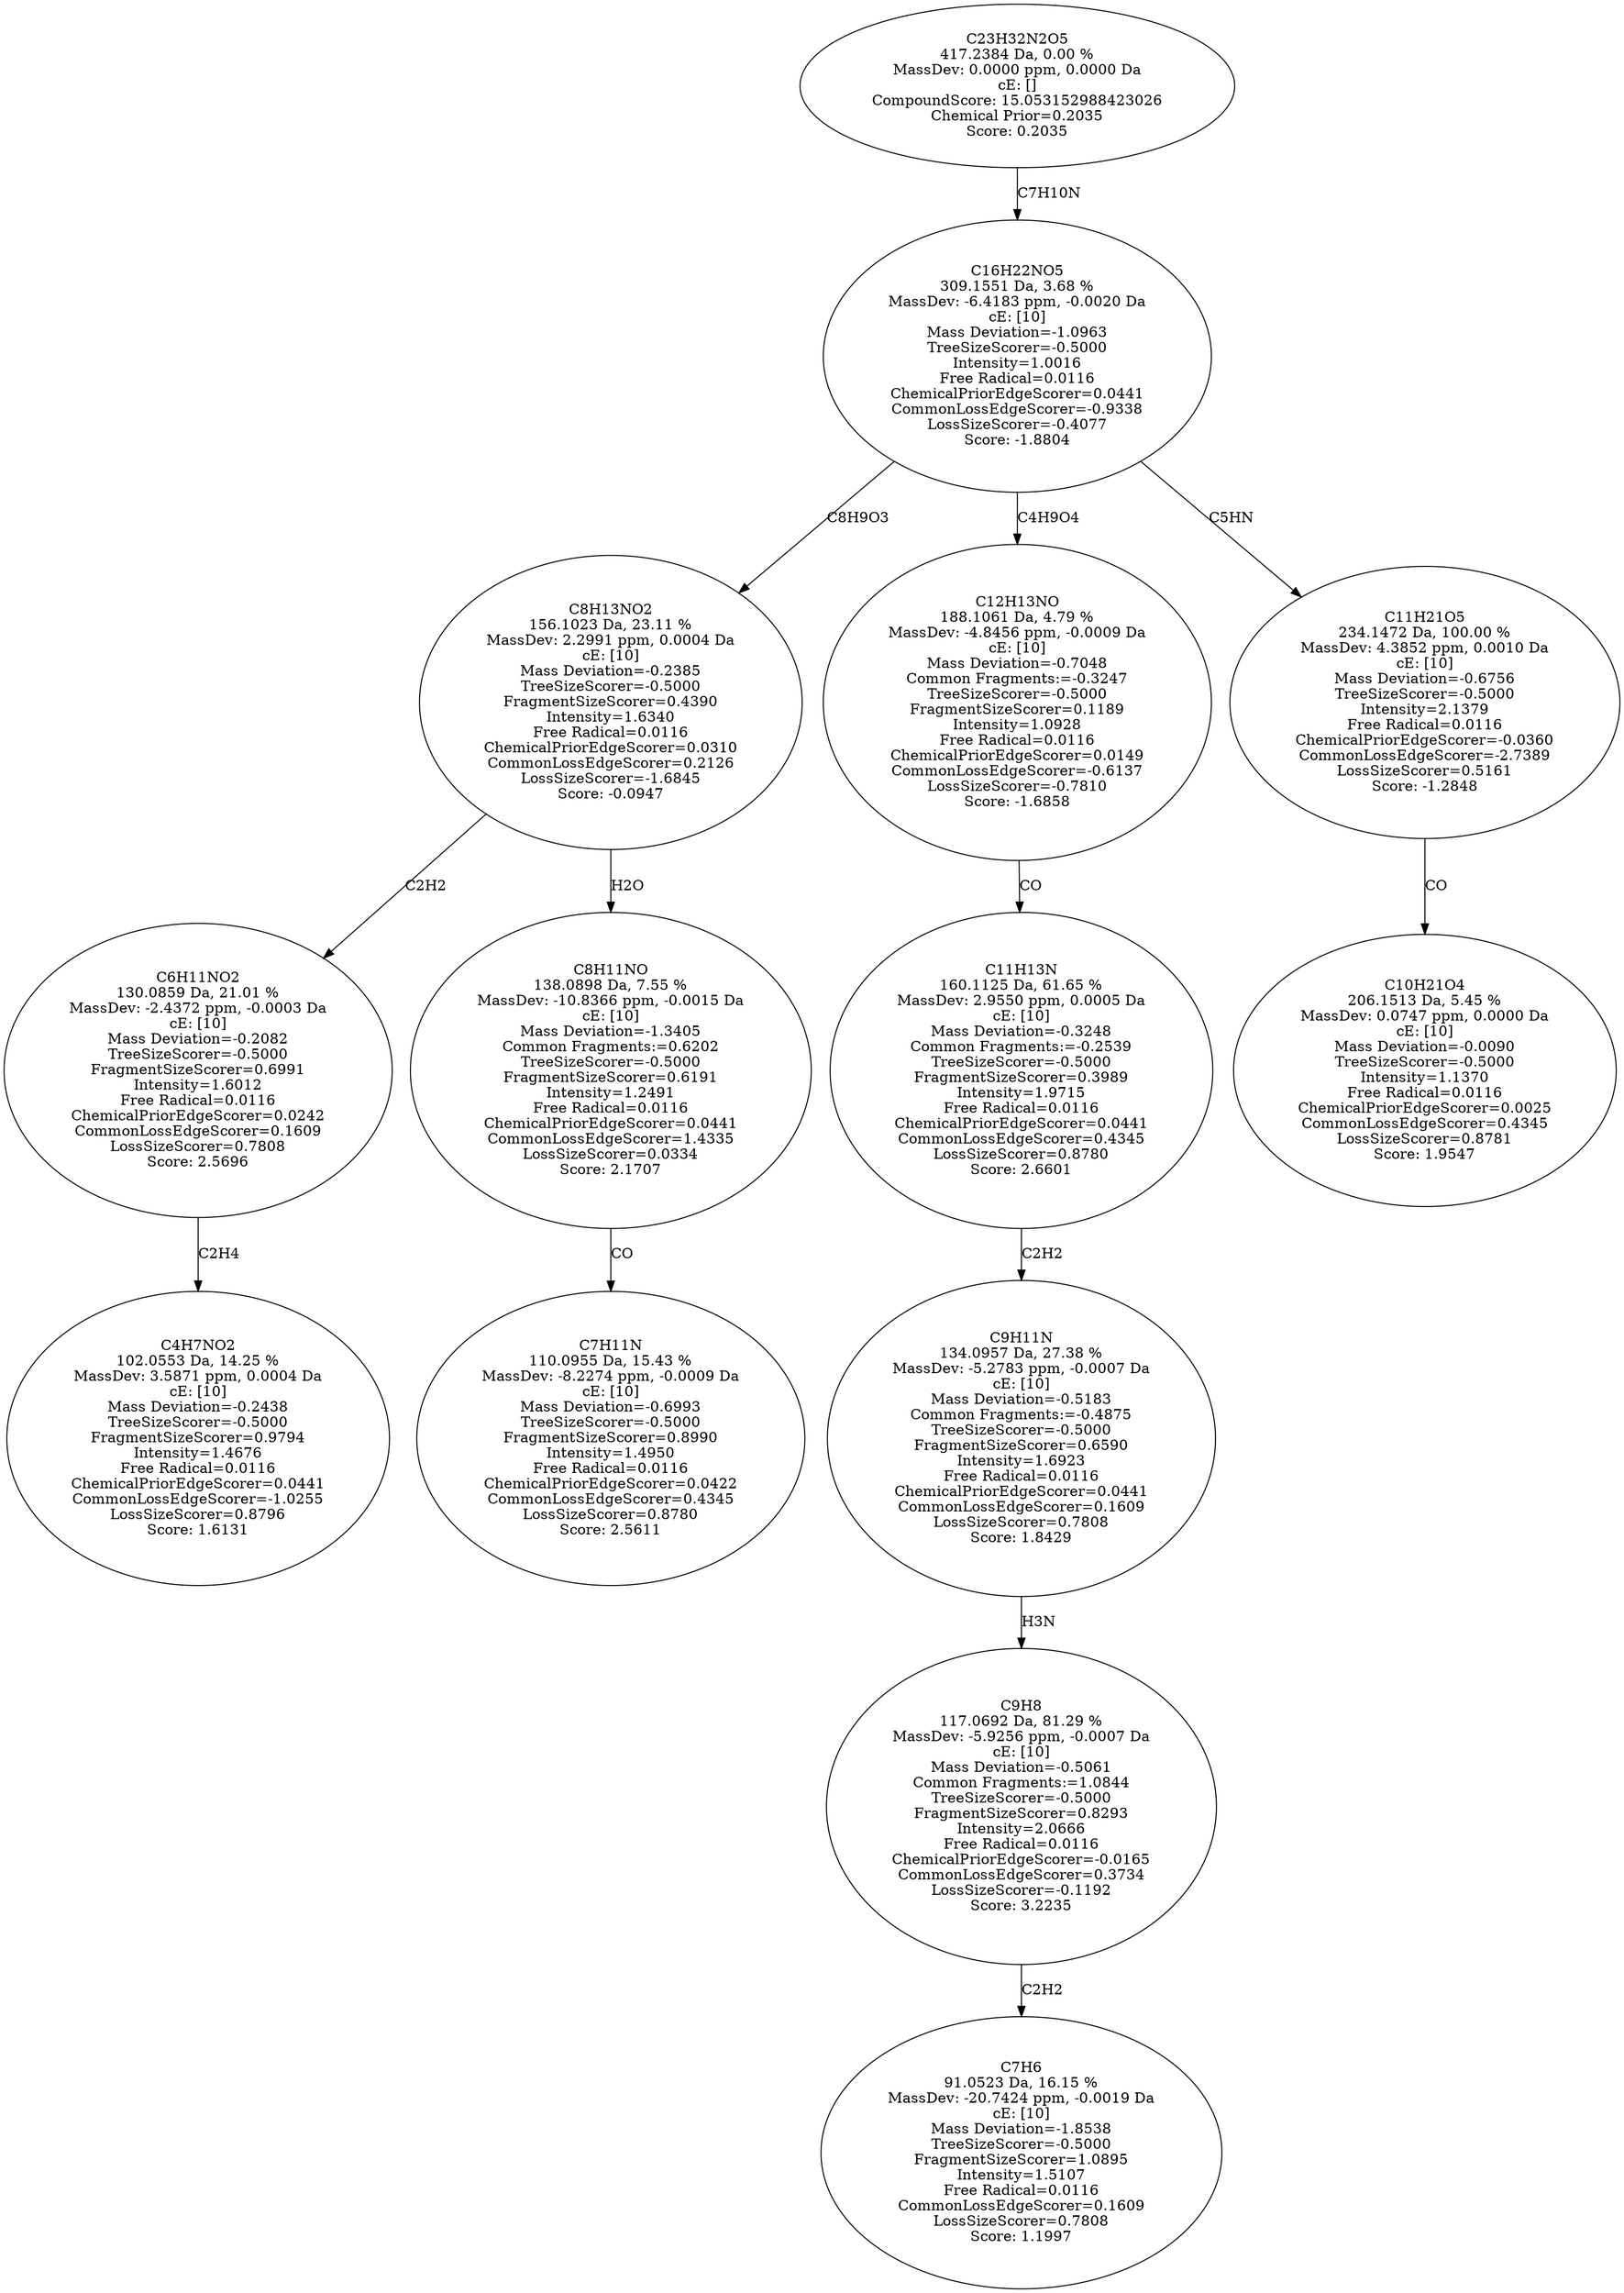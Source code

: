 strict digraph {
v1 [label="C4H7NO2\n102.0553 Da, 14.25 %\nMassDev: 3.5871 ppm, 0.0004 Da\ncE: [10]\nMass Deviation=-0.2438\nTreeSizeScorer=-0.5000\nFragmentSizeScorer=0.9794\nIntensity=1.4676\nFree Radical=0.0116\nChemicalPriorEdgeScorer=0.0441\nCommonLossEdgeScorer=-1.0255\nLossSizeScorer=0.8796\nScore: 1.6131"];
v2 [label="C6H11NO2\n130.0859 Da, 21.01 %\nMassDev: -2.4372 ppm, -0.0003 Da\ncE: [10]\nMass Deviation=-0.2082\nTreeSizeScorer=-0.5000\nFragmentSizeScorer=0.6991\nIntensity=1.6012\nFree Radical=0.0116\nChemicalPriorEdgeScorer=0.0242\nCommonLossEdgeScorer=0.1609\nLossSizeScorer=0.7808\nScore: 2.5696"];
v3 [label="C7H11N\n110.0955 Da, 15.43 %\nMassDev: -8.2274 ppm, -0.0009 Da\ncE: [10]\nMass Deviation=-0.6993\nTreeSizeScorer=-0.5000\nFragmentSizeScorer=0.8990\nIntensity=1.4950\nFree Radical=0.0116\nChemicalPriorEdgeScorer=0.0422\nCommonLossEdgeScorer=0.4345\nLossSizeScorer=0.8780\nScore: 2.5611"];
v4 [label="C8H11NO\n138.0898 Da, 7.55 %\nMassDev: -10.8366 ppm, -0.0015 Da\ncE: [10]\nMass Deviation=-1.3405\nCommon Fragments:=0.6202\nTreeSizeScorer=-0.5000\nFragmentSizeScorer=0.6191\nIntensity=1.2491\nFree Radical=0.0116\nChemicalPriorEdgeScorer=0.0441\nCommonLossEdgeScorer=1.4335\nLossSizeScorer=0.0334\nScore: 2.1707"];
v5 [label="C8H13NO2\n156.1023 Da, 23.11 %\nMassDev: 2.2991 ppm, 0.0004 Da\ncE: [10]\nMass Deviation=-0.2385\nTreeSizeScorer=-0.5000\nFragmentSizeScorer=0.4390\nIntensity=1.6340\nFree Radical=0.0116\nChemicalPriorEdgeScorer=0.0310\nCommonLossEdgeScorer=0.2126\nLossSizeScorer=-1.6845\nScore: -0.0947"];
v6 [label="C7H6\n91.0523 Da, 16.15 %\nMassDev: -20.7424 ppm, -0.0019 Da\ncE: [10]\nMass Deviation=-1.8538\nTreeSizeScorer=-0.5000\nFragmentSizeScorer=1.0895\nIntensity=1.5107\nFree Radical=0.0116\nCommonLossEdgeScorer=0.1609\nLossSizeScorer=0.7808\nScore: 1.1997"];
v7 [label="C9H8\n117.0692 Da, 81.29 %\nMassDev: -5.9256 ppm, -0.0007 Da\ncE: [10]\nMass Deviation=-0.5061\nCommon Fragments:=1.0844\nTreeSizeScorer=-0.5000\nFragmentSizeScorer=0.8293\nIntensity=2.0666\nFree Radical=0.0116\nChemicalPriorEdgeScorer=-0.0165\nCommonLossEdgeScorer=0.3734\nLossSizeScorer=-0.1192\nScore: 3.2235"];
v8 [label="C9H11N\n134.0957 Da, 27.38 %\nMassDev: -5.2783 ppm, -0.0007 Da\ncE: [10]\nMass Deviation=-0.5183\nCommon Fragments:=-0.4875\nTreeSizeScorer=-0.5000\nFragmentSizeScorer=0.6590\nIntensity=1.6923\nFree Radical=0.0116\nChemicalPriorEdgeScorer=0.0441\nCommonLossEdgeScorer=0.1609\nLossSizeScorer=0.7808\nScore: 1.8429"];
v9 [label="C11H13N\n160.1125 Da, 61.65 %\nMassDev: 2.9550 ppm, 0.0005 Da\ncE: [10]\nMass Deviation=-0.3248\nCommon Fragments:=-0.2539\nTreeSizeScorer=-0.5000\nFragmentSizeScorer=0.3989\nIntensity=1.9715\nFree Radical=0.0116\nChemicalPriorEdgeScorer=0.0441\nCommonLossEdgeScorer=0.4345\nLossSizeScorer=0.8780\nScore: 2.6601"];
v10 [label="C12H13NO\n188.1061 Da, 4.79 %\nMassDev: -4.8456 ppm, -0.0009 Da\ncE: [10]\nMass Deviation=-0.7048\nCommon Fragments:=-0.3247\nTreeSizeScorer=-0.5000\nFragmentSizeScorer=0.1189\nIntensity=1.0928\nFree Radical=0.0116\nChemicalPriorEdgeScorer=0.0149\nCommonLossEdgeScorer=-0.6137\nLossSizeScorer=-0.7810\nScore: -1.6858"];
v11 [label="C10H21O4\n206.1513 Da, 5.45 %\nMassDev: 0.0747 ppm, 0.0000 Da\ncE: [10]\nMass Deviation=-0.0090\nTreeSizeScorer=-0.5000\nIntensity=1.1370\nFree Radical=0.0116\nChemicalPriorEdgeScorer=0.0025\nCommonLossEdgeScorer=0.4345\nLossSizeScorer=0.8781\nScore: 1.9547"];
v12 [label="C11H21O5\n234.1472 Da, 100.00 %\nMassDev: 4.3852 ppm, 0.0010 Da\ncE: [10]\nMass Deviation=-0.6756\nTreeSizeScorer=-0.5000\nIntensity=2.1379\nFree Radical=0.0116\nChemicalPriorEdgeScorer=-0.0360\nCommonLossEdgeScorer=-2.7389\nLossSizeScorer=0.5161\nScore: -1.2848"];
v13 [label="C16H22NO5\n309.1551 Da, 3.68 %\nMassDev: -6.4183 ppm, -0.0020 Da\ncE: [10]\nMass Deviation=-1.0963\nTreeSizeScorer=-0.5000\nIntensity=1.0016\nFree Radical=0.0116\nChemicalPriorEdgeScorer=0.0441\nCommonLossEdgeScorer=-0.9338\nLossSizeScorer=-0.4077\nScore: -1.8804"];
v14 [label="C23H32N2O5\n417.2384 Da, 0.00 %\nMassDev: 0.0000 ppm, 0.0000 Da\ncE: []\nCompoundScore: 15.053152988423026\nChemical Prior=0.2035\nScore: 0.2035"];
v2 -> v1 [label="C2H4"];
v5 -> v2 [label="C2H2"];
v4 -> v3 [label="CO"];
v5 -> v4 [label="H2O"];
v13 -> v5 [label="C8H9O3"];
v7 -> v6 [label="C2H2"];
v8 -> v7 [label="H3N"];
v9 -> v8 [label="C2H2"];
v10 -> v9 [label="CO"];
v13 -> v10 [label="C4H9O4"];
v12 -> v11 [label="CO"];
v13 -> v12 [label="C5HN"];
v14 -> v13 [label="C7H10N"];
}